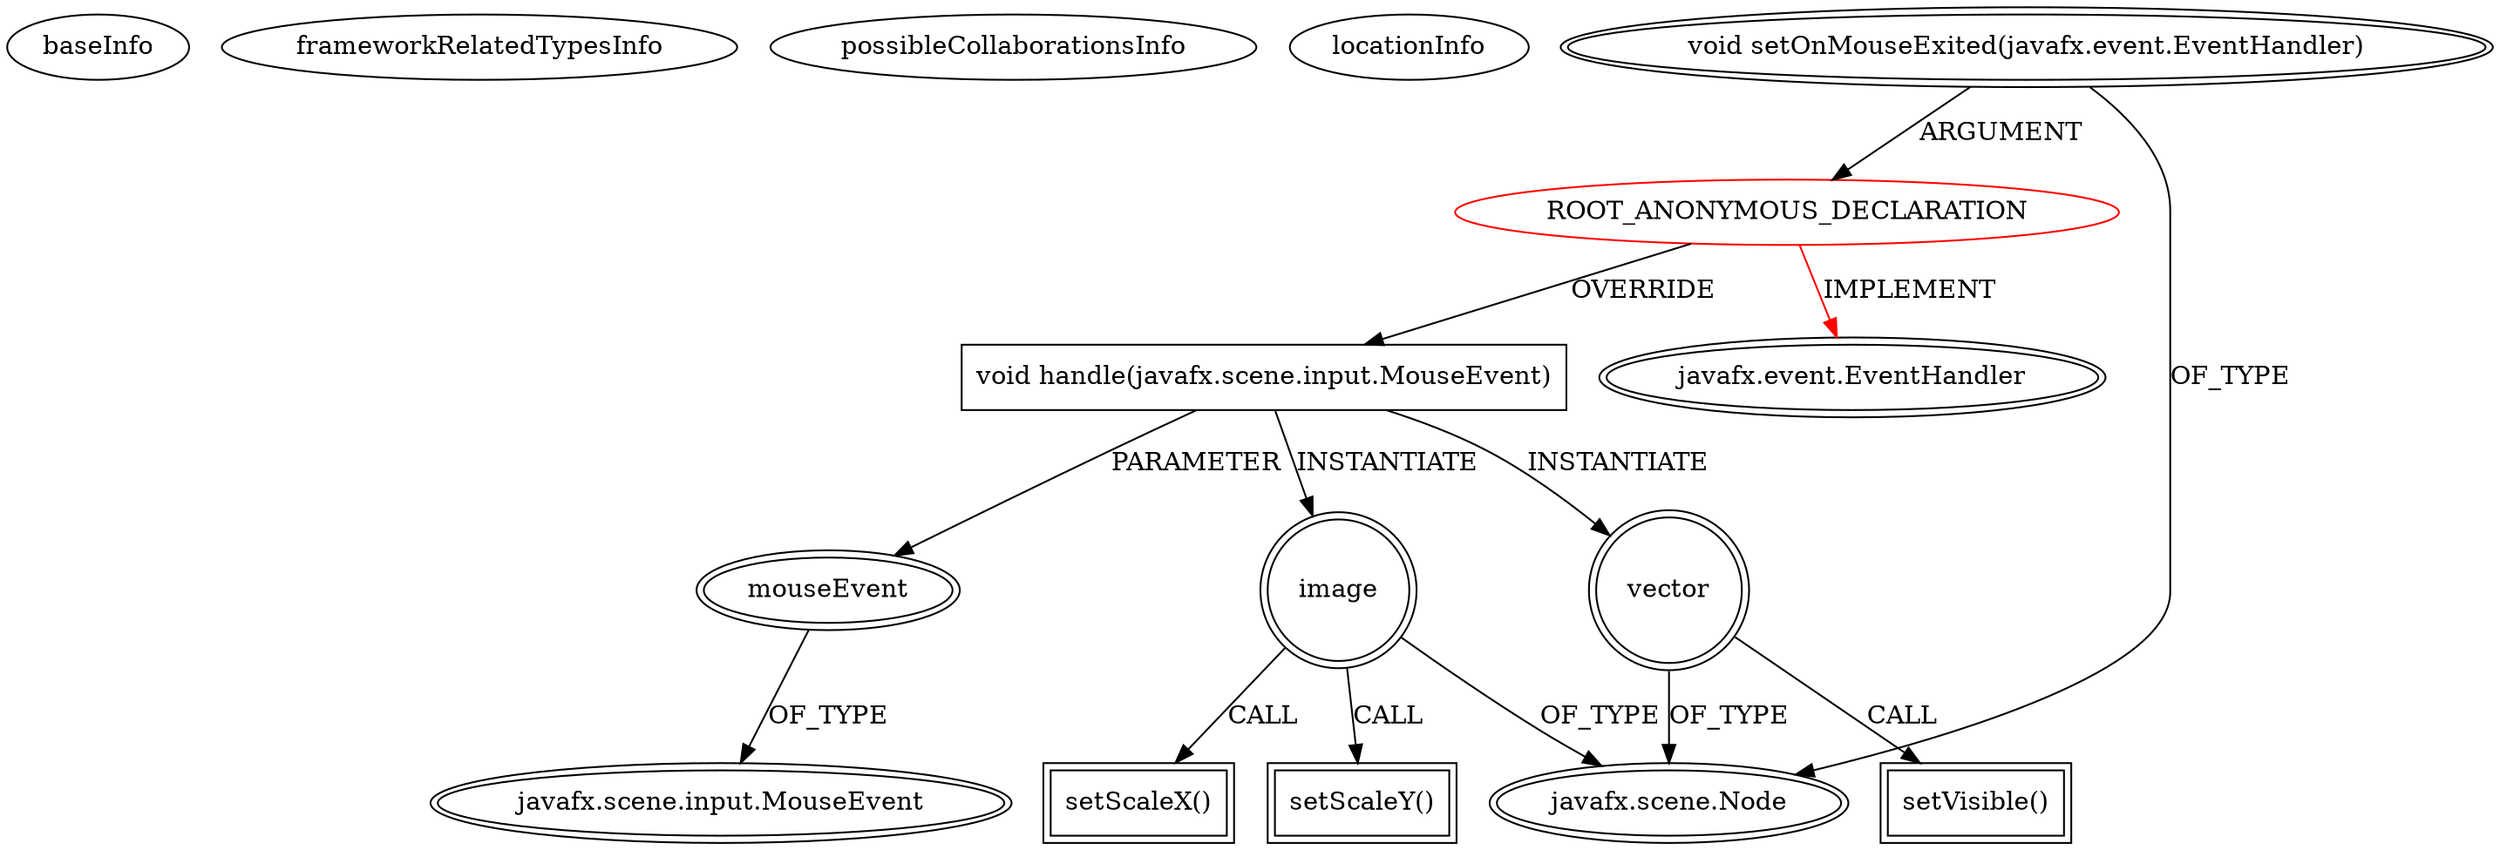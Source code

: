 digraph {
baseInfo[graphId=4282,category="extension_graph",isAnonymous=true,possibleRelation=false]
frameworkRelatedTypesInfo[0="javafx.event.EventHandler"]
possibleCollaborationsInfo[]
locationInfo[projectName="stepanovdg-VisualJadeMotionModel",filePath="/stepanovdg-VisualJadeMotionModel/VisualJadeMotionModel-master/src/by/bsu/kurs/stepanov/visualisation/agents/TransportAgentUi.java",contextSignature="void TransportAgentUi(java.lang.String,by.bsu.kurs.stepanov.types.Coordinates,by.bsu.kurs.stepanov.types.Coordinates,java.lang.String)",graphId="4282"]
0[label="ROOT_ANONYMOUS_DECLARATION",vertexType="ROOT_ANONYMOUS_DECLARATION",isFrameworkType=false,color=red]
1[label="javafx.event.EventHandler",vertexType="FRAMEWORK_INTERFACE_TYPE",isFrameworkType=true,peripheries=2]
2[label="void setOnMouseExited(javafx.event.EventHandler)",vertexType="OUTSIDE_CALL",isFrameworkType=true,peripheries=2]
3[label="javafx.scene.Node",vertexType="FRAMEWORK_CLASS_TYPE",isFrameworkType=true,peripheries=2]
4[label="void handle(javafx.scene.input.MouseEvent)",vertexType="OVERRIDING_METHOD_DECLARATION",isFrameworkType=false,shape=box]
5[label="mouseEvent",vertexType="PARAMETER_DECLARATION",isFrameworkType=true,peripheries=2]
6[label="javafx.scene.input.MouseEvent",vertexType="FRAMEWORK_CLASS_TYPE",isFrameworkType=true,peripheries=2]
7[label="image",vertexType="VARIABLE_EXPRESION",isFrameworkType=true,peripheries=2,shape=circle]
8[label="setScaleX()",vertexType="INSIDE_CALL",isFrameworkType=true,peripheries=2,shape=box]
11[label="setScaleY()",vertexType="INSIDE_CALL",isFrameworkType=true,peripheries=2,shape=box]
12[label="vector",vertexType="VARIABLE_EXPRESION",isFrameworkType=true,peripheries=2,shape=circle]
13[label="setVisible()",vertexType="INSIDE_CALL",isFrameworkType=true,peripheries=2,shape=box]
0->1[label="IMPLEMENT",color=red]
2->0[label="ARGUMENT"]
2->3[label="OF_TYPE"]
0->4[label="OVERRIDE"]
5->6[label="OF_TYPE"]
4->5[label="PARAMETER"]
4->7[label="INSTANTIATE"]
7->3[label="OF_TYPE"]
7->8[label="CALL"]
7->11[label="CALL"]
4->12[label="INSTANTIATE"]
12->3[label="OF_TYPE"]
12->13[label="CALL"]
}
